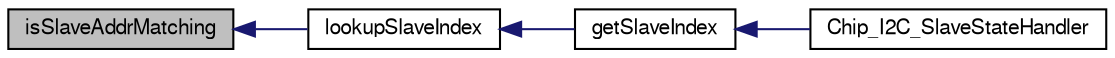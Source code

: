 digraph "isSlaveAddrMatching"
{
  edge [fontname="FreeSans",fontsize="10",labelfontname="FreeSans",labelfontsize="10"];
  node [fontname="FreeSans",fontsize="10",shape=record];
  rankdir="LR";
  Node1 [label="isSlaveAddrMatching",height=0.2,width=0.4,color="black", fillcolor="grey75", style="filled", fontcolor="black"];
  Node1 -> Node2 [dir="back",color="midnightblue",fontsize="10",style="solid"];
  Node2 [label="lookupSlaveIndex",height=0.2,width=0.4,color="black", fillcolor="white", style="filled",URL="$i2c__17xx__40xx_8c.html#ac0fd3495916f00cddcafb945862e32e1"];
  Node2 -> Node3 [dir="back",color="midnightblue",fontsize="10",style="solid"];
  Node3 [label="getSlaveIndex",height=0.2,width=0.4,color="black", fillcolor="white", style="filled",URL="$i2c__17xx__40xx_8c.html#a405d3f3d822c2995731a6770c75136b5"];
  Node3 -> Node4 [dir="back",color="midnightblue",fontsize="10",style="solid"];
  Node4 [label="Chip_I2C_SlaveStateHandler",height=0.2,width=0.4,color="black", fillcolor="white", style="filled",URL="$group__I2C__17XX__40XX.html#ga650618a5f4717c46ae3ea304142ddc03",tooltip="I2C Slave event handler. "];
}
